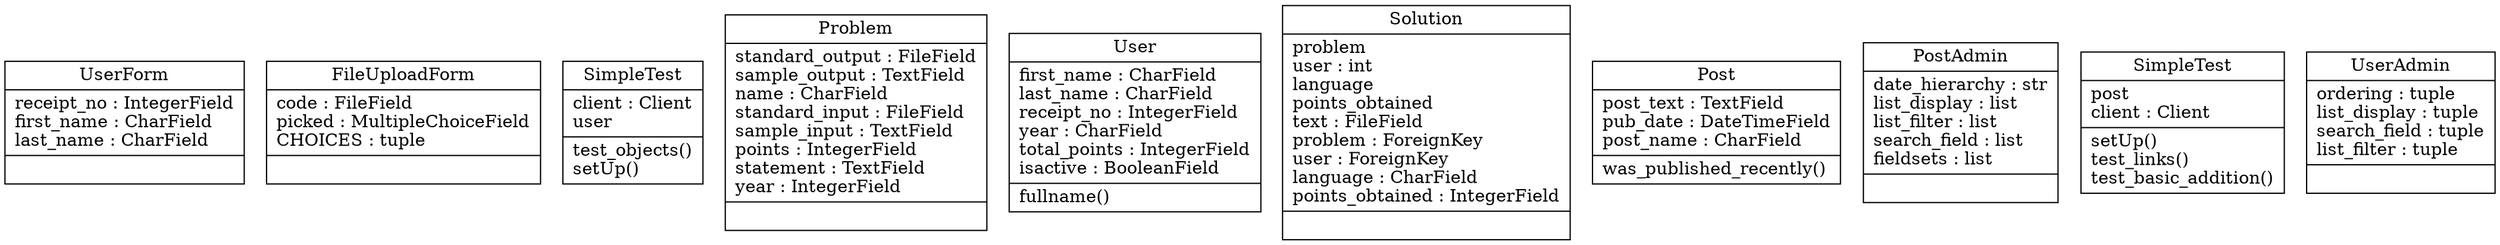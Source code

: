 digraph "classes_No_Name" {
charset="utf-8"
rankdir=BT
"6" [shape="record", label="{UserForm|receipt_no : IntegerField\lfirst_name : CharField\llast_name : CharField\l|}"];
"7" [shape="record", label="{FileUploadForm|code : FileField\lpicked : MultipleChoiceField\lCHOICES : tuple\l|}"];
"9" [shape="record", label="{SimpleTest|client : Client\luser\l|test_objects()\lsetUp()\l}"];
"12" [shape="record", label="{Problem|standard_output : FileField\lsample_output : TextField\lname : CharField\lstandard_input : FileField\lsample_input : TextField\lpoints : IntegerField\lstatement : TextField\lyear : IntegerField\l|}"];
"13" [shape="record", label="{User|first_name : CharField\llast_name : CharField\lreceipt_no : IntegerField\lyear : CharField\ltotal_points : IntegerField\lisactive : BooleanField\l|fullname()\l}"];
"14" [shape="record", label="{Solution|problem\luser : int\llanguage\lpoints_obtained\ltext : FileField\lproblem : ForeignKey\luser : ForeignKey\llanguage : CharField\lpoints_obtained : IntegerField\l|}"];
"16" [shape="record", label="{Post|post_text : TextField\lpub_date : DateTimeField\lpost_name : CharField\l|was_published_recently()\l}"];
"19" [shape="record", label="{PostAdmin|date_hierarchy : str\llist_display : list\llist_filter : list\lsearch_field : list\lfieldsets : list\l|}"];
"23" [shape="record", label="{SimpleTest|post\lclient : Client\l|setUp()\ltest_links()\ltest_basic_addition()\l}"];
"28" [shape="record", label="{UserAdmin|ordering : tuple\llist_display : tuple\lsearch_field : tuple\llist_filter : tuple\l|}"];
}
